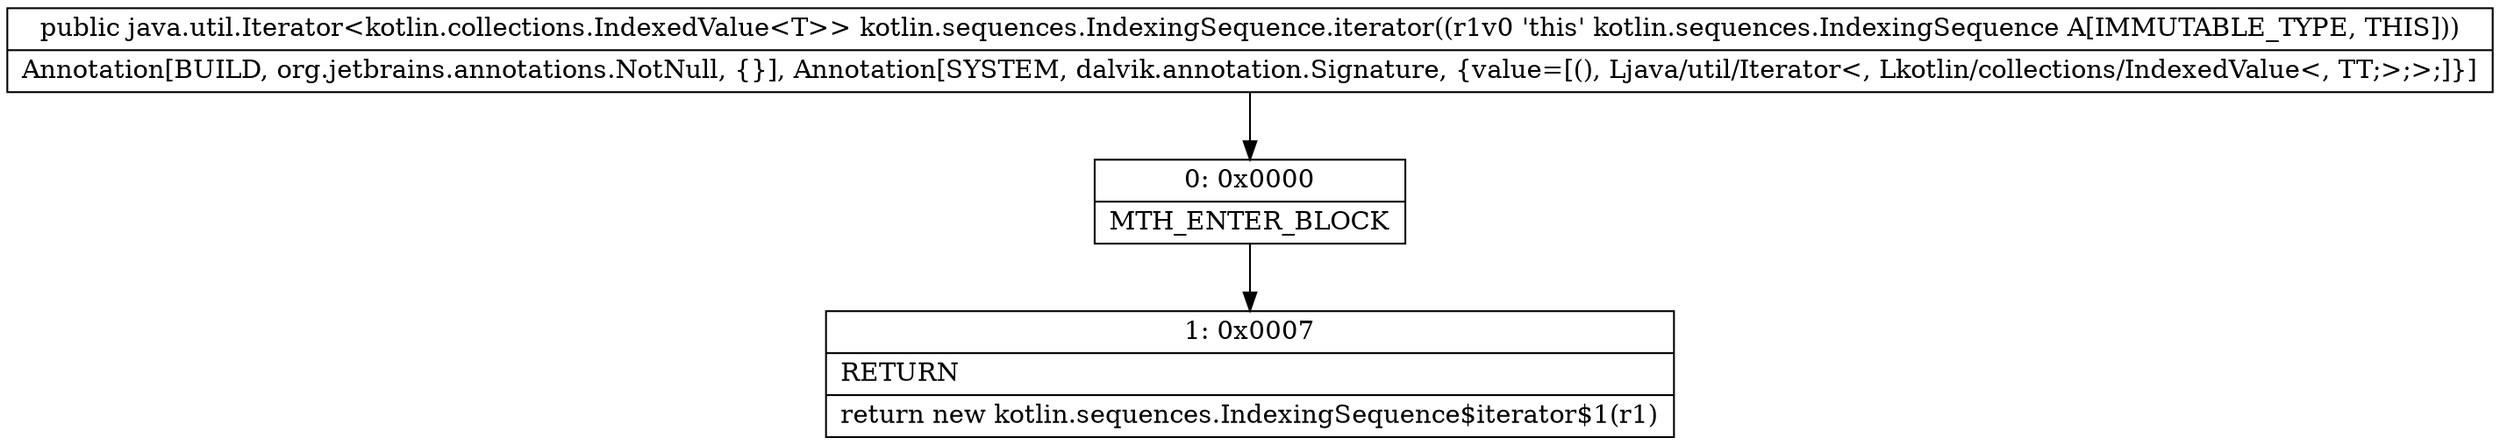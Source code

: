 digraph "CFG forkotlin.sequences.IndexingSequence.iterator()Ljava\/util\/Iterator;" {
Node_0 [shape=record,label="{0\:\ 0x0000|MTH_ENTER_BLOCK\l}"];
Node_1 [shape=record,label="{1\:\ 0x0007|RETURN\l|return new kotlin.sequences.IndexingSequence$iterator$1(r1)\l}"];
MethodNode[shape=record,label="{public java.util.Iterator\<kotlin.collections.IndexedValue\<T\>\> kotlin.sequences.IndexingSequence.iterator((r1v0 'this' kotlin.sequences.IndexingSequence A[IMMUTABLE_TYPE, THIS]))  | Annotation[BUILD, org.jetbrains.annotations.NotNull, \{\}], Annotation[SYSTEM, dalvik.annotation.Signature, \{value=[(), Ljava\/util\/Iterator\<, Lkotlin\/collections\/IndexedValue\<, TT;\>;\>;]\}]\l}"];
MethodNode -> Node_0;
Node_0 -> Node_1;
}

